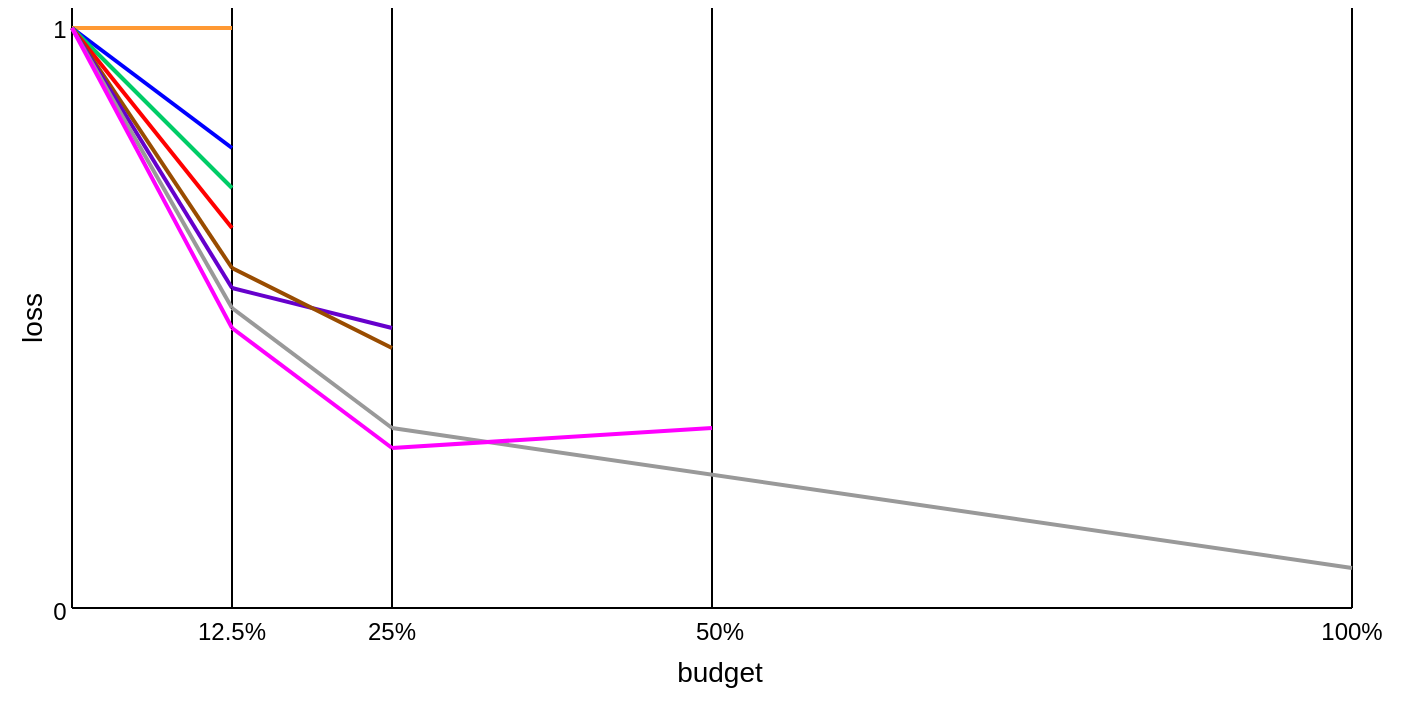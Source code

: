 <mxfile version="24.3.1" type="device">
  <diagram name="第 1 页" id="q2vJam91D88OZ92lI2lK">
    <mxGraphModel dx="1050" dy="625" grid="1" gridSize="10" guides="1" tooltips="1" connect="1" arrows="1" fold="1" page="1" pageScale="1" pageWidth="827" pageHeight="1169" math="0" shadow="0">
      <root>
        <mxCell id="0" />
        <mxCell id="1" parent="0" />
        <mxCell id="ca-4El27k4G87ku6GVZR-1" value="" style="endArrow=none;html=1;rounded=0;" edge="1" parent="1">
          <mxGeometry width="50" height="50" relative="1" as="geometry">
            <mxPoint x="120" y="370" as="sourcePoint" />
            <mxPoint x="120" y="70" as="targetPoint" />
          </mxGeometry>
        </mxCell>
        <mxCell id="ca-4El27k4G87ku6GVZR-2" value="" style="endArrow=none;html=1;rounded=0;" edge="1" parent="1">
          <mxGeometry width="50" height="50" relative="1" as="geometry">
            <mxPoint x="120" y="370" as="sourcePoint" />
            <mxPoint x="760" y="370" as="targetPoint" />
          </mxGeometry>
        </mxCell>
        <mxCell id="ca-4El27k4G87ku6GVZR-3" value="" style="endArrow=none;html=1;rounded=0;" edge="1" parent="1">
          <mxGeometry width="50" height="50" relative="1" as="geometry">
            <mxPoint x="440" y="370" as="sourcePoint" />
            <mxPoint x="440" y="70" as="targetPoint" />
          </mxGeometry>
        </mxCell>
        <mxCell id="ca-4El27k4G87ku6GVZR-4" value="" style="endArrow=none;html=1;rounded=0;" edge="1" parent="1">
          <mxGeometry width="50" height="50" relative="1" as="geometry">
            <mxPoint x="280" y="370" as="sourcePoint" />
            <mxPoint x="280" y="70" as="targetPoint" />
          </mxGeometry>
        </mxCell>
        <mxCell id="ca-4El27k4G87ku6GVZR-5" value="" style="endArrow=none;html=1;rounded=0;" edge="1" parent="1">
          <mxGeometry width="50" height="50" relative="1" as="geometry">
            <mxPoint x="200" y="370" as="sourcePoint" />
            <mxPoint x="200" y="70" as="targetPoint" />
          </mxGeometry>
        </mxCell>
        <mxCell id="ca-4El27k4G87ku6GVZR-6" value="" style="endArrow=none;html=1;rounded=0;strokeWidth=2;fillColor=#ffe6cc;strokeColor=#FF9933;" edge="1" parent="1">
          <mxGeometry width="50" height="50" relative="1" as="geometry">
            <mxPoint x="120" y="80" as="sourcePoint" />
            <mxPoint x="200" y="80" as="targetPoint" />
          </mxGeometry>
        </mxCell>
        <mxCell id="ca-4El27k4G87ku6GVZR-7" value="" style="endArrow=none;html=1;rounded=0;strokeWidth=2;fillColor=#ffe6cc;strokeColor=#0000FF;" edge="1" parent="1">
          <mxGeometry width="50" height="50" relative="1" as="geometry">
            <mxPoint x="120" y="80" as="sourcePoint" />
            <mxPoint x="200" y="140" as="targetPoint" />
          </mxGeometry>
        </mxCell>
        <mxCell id="ca-4El27k4G87ku6GVZR-8" value="" style="endArrow=none;html=1;rounded=0;strokeWidth=2;fillColor=#ffe6cc;strokeColor=#00CC66;" edge="1" parent="1">
          <mxGeometry width="50" height="50" relative="1" as="geometry">
            <mxPoint x="120" y="80" as="sourcePoint" />
            <mxPoint x="200" y="160" as="targetPoint" />
          </mxGeometry>
        </mxCell>
        <mxCell id="ca-4El27k4G87ku6GVZR-9" value="" style="endArrow=none;html=1;rounded=0;strokeWidth=2;fillColor=#ffe6cc;strokeColor=#FF0000;" edge="1" parent="1">
          <mxGeometry width="50" height="50" relative="1" as="geometry">
            <mxPoint x="120" y="80" as="sourcePoint" />
            <mxPoint x="200" y="180" as="targetPoint" />
          </mxGeometry>
        </mxCell>
        <mxCell id="ca-4El27k4G87ku6GVZR-10" value="" style="endArrow=none;html=1;rounded=0;strokeWidth=2;fillColor=#ffe6cc;strokeColor=#994C00;" edge="1" parent="1">
          <mxGeometry width="50" height="50" relative="1" as="geometry">
            <mxPoint x="120" y="80" as="sourcePoint" />
            <mxPoint x="200" y="200" as="targetPoint" />
          </mxGeometry>
        </mxCell>
        <mxCell id="ca-4El27k4G87ku6GVZR-11" value="" style="endArrow=none;html=1;rounded=0;strokeWidth=2;fillColor=#ffe6cc;strokeColor=#6600CC;" edge="1" parent="1">
          <mxGeometry width="50" height="50" relative="1" as="geometry">
            <mxPoint x="120" y="80" as="sourcePoint" />
            <mxPoint x="200" y="210" as="targetPoint" />
          </mxGeometry>
        </mxCell>
        <mxCell id="ca-4El27k4G87ku6GVZR-12" value="" style="endArrow=none;html=1;rounded=0;strokeWidth=2;fillColor=#ffe6cc;strokeColor=#999999;" edge="1" parent="1">
          <mxGeometry width="50" height="50" relative="1" as="geometry">
            <mxPoint x="120" y="80" as="sourcePoint" />
            <mxPoint x="200" y="220" as="targetPoint" />
          </mxGeometry>
        </mxCell>
        <mxCell id="ca-4El27k4G87ku6GVZR-13" value="" style="endArrow=none;html=1;rounded=0;strokeWidth=2;fillColor=#ffe6cc;strokeColor=#FF00FF;" edge="1" parent="1">
          <mxGeometry width="50" height="50" relative="1" as="geometry">
            <mxPoint x="120" y="80" as="sourcePoint" />
            <mxPoint x="200" y="230" as="targetPoint" />
          </mxGeometry>
        </mxCell>
        <mxCell id="ca-4El27k4G87ku6GVZR-14" value="" style="endArrow=none;html=1;rounded=0;strokeWidth=2;fillColor=#ffe6cc;strokeColor=#6600CC;" edge="1" parent="1">
          <mxGeometry width="50" height="50" relative="1" as="geometry">
            <mxPoint x="200" y="210" as="sourcePoint" />
            <mxPoint x="280" y="230" as="targetPoint" />
          </mxGeometry>
        </mxCell>
        <mxCell id="ca-4El27k4G87ku6GVZR-15" value="" style="endArrow=none;html=1;rounded=0;strokeWidth=2;fillColor=#ffe6cc;strokeColor=#994C00;" edge="1" parent="1">
          <mxGeometry width="50" height="50" relative="1" as="geometry">
            <mxPoint x="200" y="200" as="sourcePoint" />
            <mxPoint x="280" y="240" as="targetPoint" />
          </mxGeometry>
        </mxCell>
        <mxCell id="ca-4El27k4G87ku6GVZR-16" value="" style="endArrow=none;html=1;rounded=0;strokeWidth=2;fillColor=#ffe6cc;strokeColor=#999999;" edge="1" parent="1">
          <mxGeometry width="50" height="50" relative="1" as="geometry">
            <mxPoint x="200" y="220" as="sourcePoint" />
            <mxPoint x="280" y="280" as="targetPoint" />
          </mxGeometry>
        </mxCell>
        <mxCell id="ca-4El27k4G87ku6GVZR-17" value="" style="endArrow=none;html=1;rounded=0;strokeWidth=2;fillColor=#ffe6cc;strokeColor=#FF00FF;" edge="1" parent="1">
          <mxGeometry width="50" height="50" relative="1" as="geometry">
            <mxPoint x="200" y="230" as="sourcePoint" />
            <mxPoint x="280" y="290" as="targetPoint" />
          </mxGeometry>
        </mxCell>
        <mxCell id="ca-4El27k4G87ku6GVZR-18" value="" style="endArrow=none;html=1;rounded=0;" edge="1" parent="1">
          <mxGeometry width="50" height="50" relative="1" as="geometry">
            <mxPoint x="760" y="370" as="sourcePoint" />
            <mxPoint x="760" y="70" as="targetPoint" />
          </mxGeometry>
        </mxCell>
        <mxCell id="ca-4El27k4G87ku6GVZR-19" value="" style="endArrow=none;html=1;rounded=0;strokeWidth=2;fillColor=#ffe6cc;strokeColor=#999999;" edge="1" parent="1">
          <mxGeometry width="50" height="50" relative="1" as="geometry">
            <mxPoint x="280" y="280" as="sourcePoint" />
            <mxPoint x="760" y="350" as="targetPoint" />
          </mxGeometry>
        </mxCell>
        <mxCell id="ca-4El27k4G87ku6GVZR-20" value="" style="endArrow=none;html=1;rounded=0;strokeWidth=2;fillColor=#ffe6cc;strokeColor=#FF00FF;" edge="1" parent="1">
          <mxGeometry width="50" height="50" relative="1" as="geometry">
            <mxPoint x="280" y="290" as="sourcePoint" />
            <mxPoint x="440" y="280" as="targetPoint" />
          </mxGeometry>
        </mxCell>
        <mxCell id="ca-4El27k4G87ku6GVZR-21" value="&lt;font style=&quot;font-size: 14px;&quot;&gt;loss&lt;/font&gt;" style="text;html=1;align=center;verticalAlign=middle;whiteSpace=wrap;rounded=0;rotation=-90;" vertex="1" parent="1">
          <mxGeometry x="70" y="210" width="60" height="30" as="geometry" />
        </mxCell>
        <mxCell id="ca-4El27k4G87ku6GVZR-22" value="0" style="text;html=1;align=center;verticalAlign=middle;whiteSpace=wrap;rounded=0;" vertex="1" parent="1">
          <mxGeometry x="84" y="357" width="60" height="30" as="geometry" />
        </mxCell>
        <mxCell id="ca-4El27k4G87ku6GVZR-24" value="12.5%" style="text;html=1;align=center;verticalAlign=middle;whiteSpace=wrap;rounded=0;" vertex="1" parent="1">
          <mxGeometry x="170" y="367" width="60" height="30" as="geometry" />
        </mxCell>
        <mxCell id="ca-4El27k4G87ku6GVZR-25" value="25%" style="text;html=1;align=center;verticalAlign=middle;whiteSpace=wrap;rounded=0;" vertex="1" parent="1">
          <mxGeometry x="250" y="367" width="60" height="30" as="geometry" />
        </mxCell>
        <mxCell id="ca-4El27k4G87ku6GVZR-26" value="50%" style="text;html=1;align=center;verticalAlign=middle;whiteSpace=wrap;rounded=0;" vertex="1" parent="1">
          <mxGeometry x="414" y="367" width="60" height="30" as="geometry" />
        </mxCell>
        <mxCell id="ca-4El27k4G87ku6GVZR-27" value="100%" style="text;html=1;align=center;verticalAlign=middle;whiteSpace=wrap;rounded=0;" vertex="1" parent="1">
          <mxGeometry x="730" y="367" width="60" height="30" as="geometry" />
        </mxCell>
        <mxCell id="ca-4El27k4G87ku6GVZR-28" value="&lt;font style=&quot;font-size: 14px;&quot;&gt;budget&lt;/font&gt;" style="text;html=1;align=center;verticalAlign=middle;whiteSpace=wrap;rounded=0;" vertex="1" parent="1">
          <mxGeometry x="414" y="387" width="60" height="30" as="geometry" />
        </mxCell>
        <mxCell id="ca-4El27k4G87ku6GVZR-29" value="1" style="text;html=1;align=center;verticalAlign=middle;whiteSpace=wrap;rounded=0;" vertex="1" parent="1">
          <mxGeometry x="84" y="66" width="60" height="30" as="geometry" />
        </mxCell>
      </root>
    </mxGraphModel>
  </diagram>
</mxfile>

